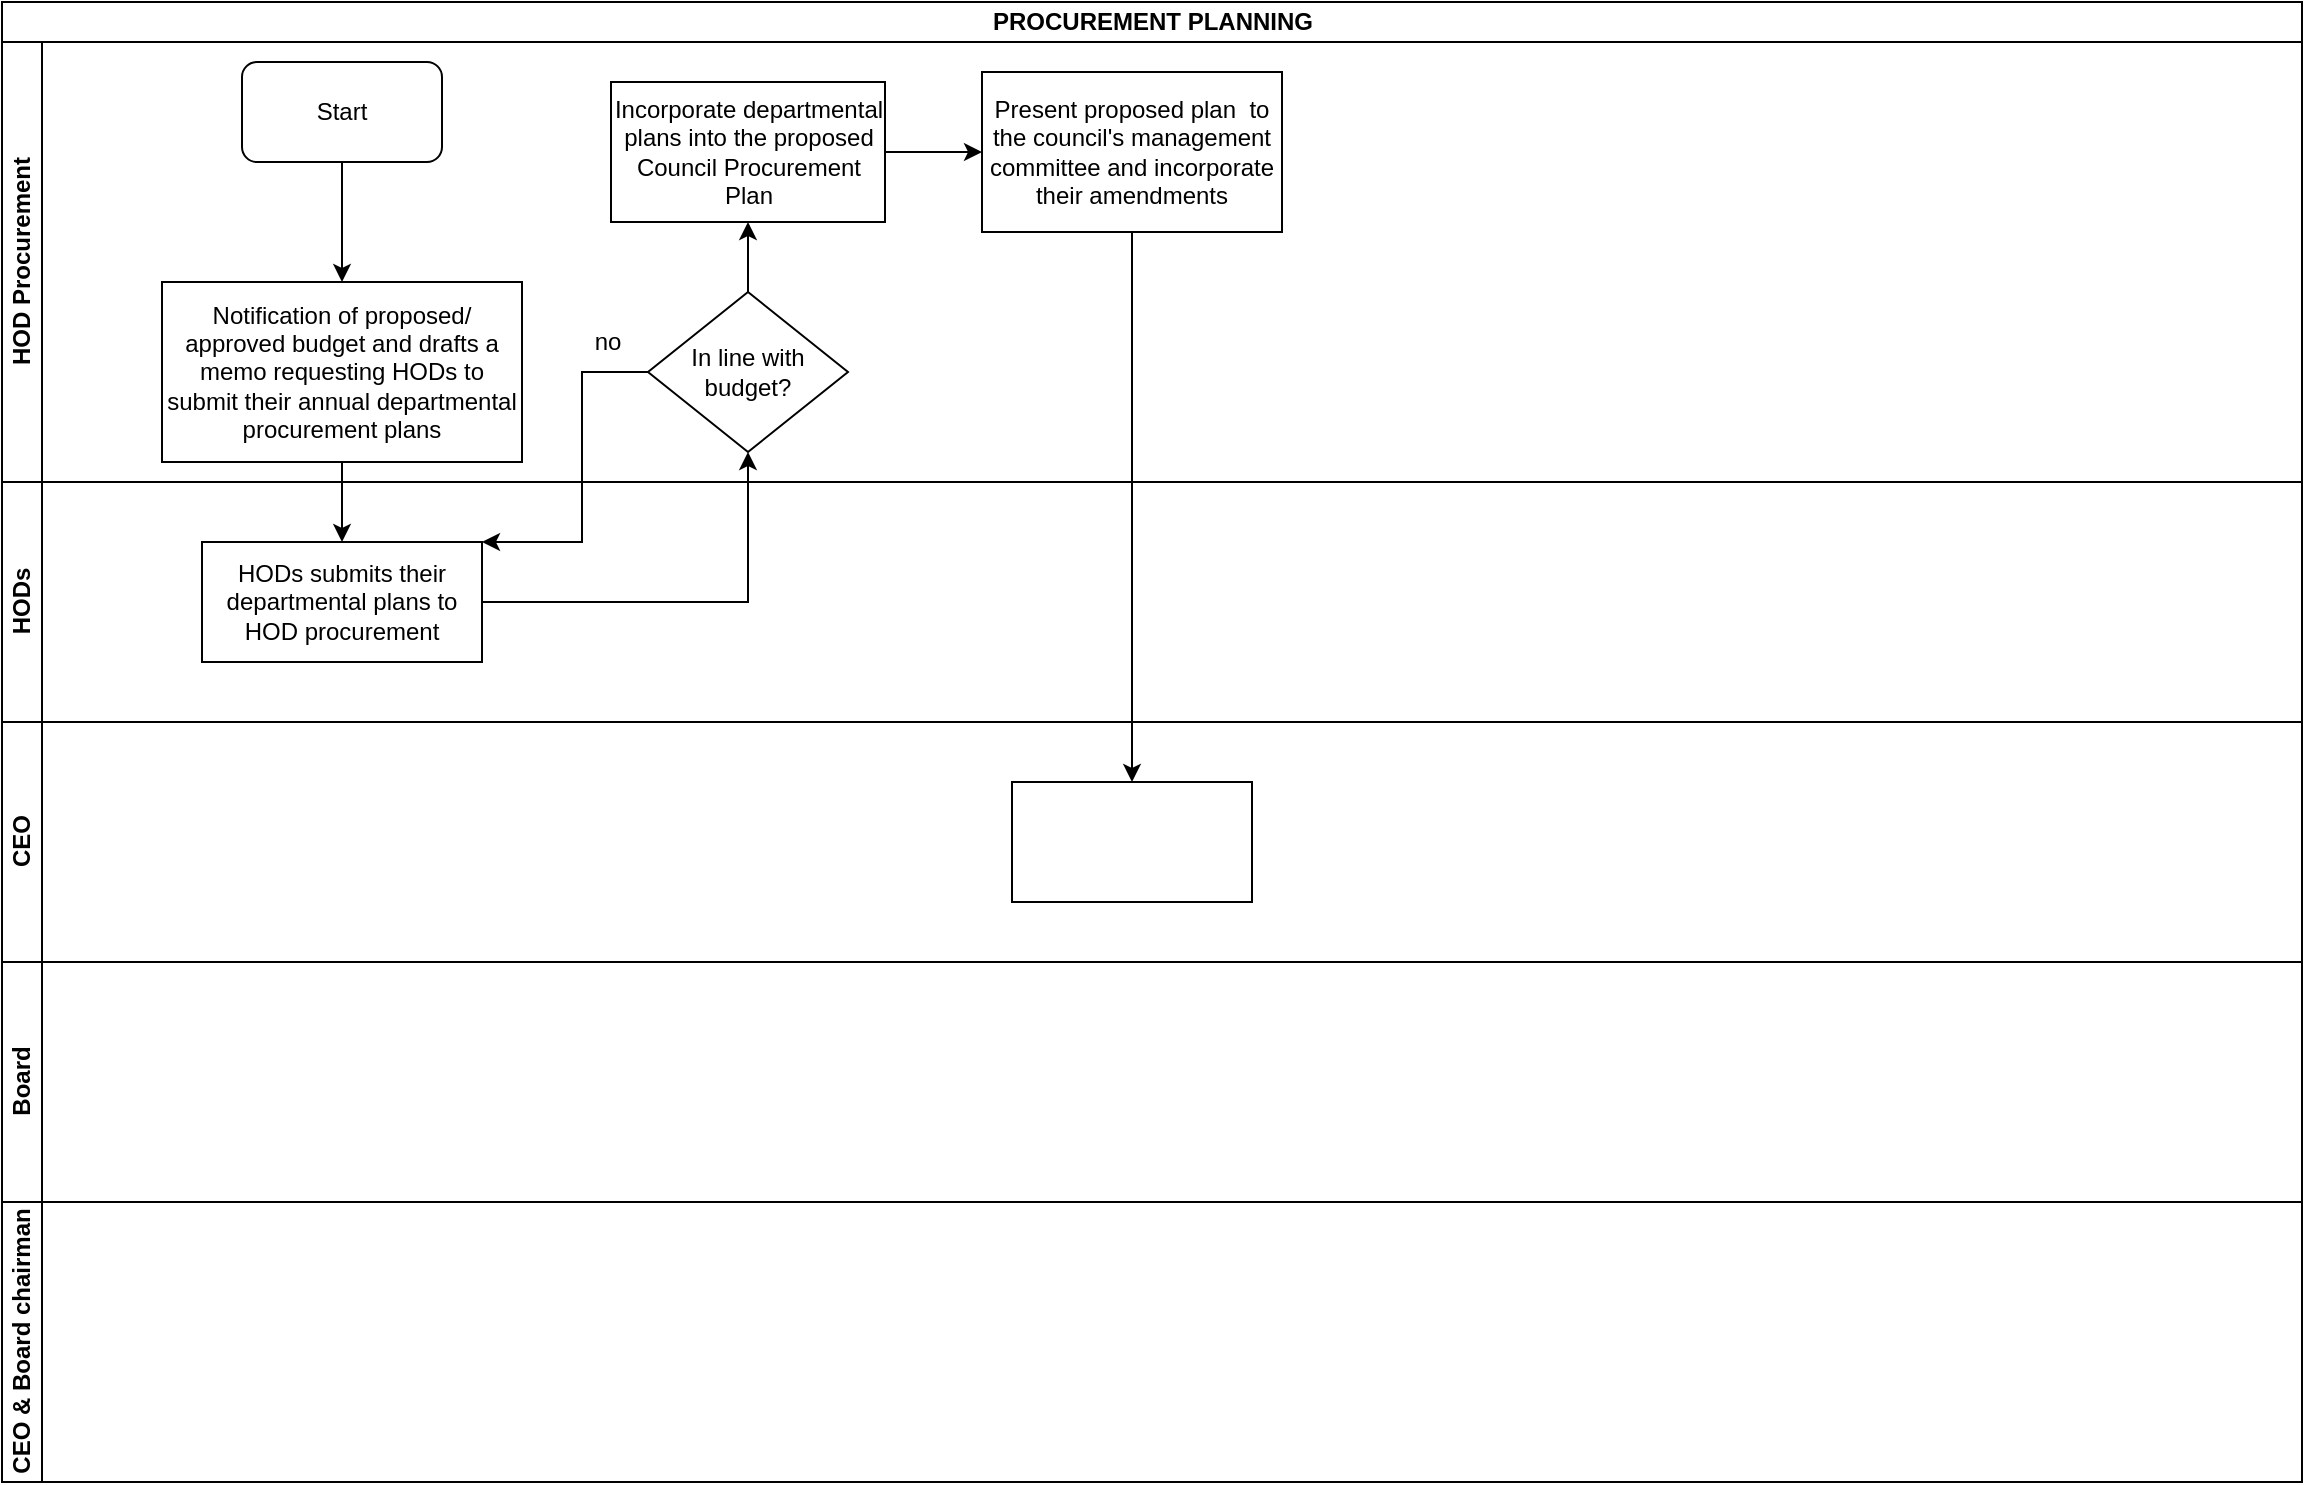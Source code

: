<mxfile version="13.10.9" type="github">
  <diagram id="Wip_ogKb_KeGrW0c2JbW" name="Page-1">
    <mxGraphModel dx="1038" dy="547" grid="1" gridSize="10" guides="1" tooltips="1" connect="1" arrows="1" fold="1" page="1" pageScale="1" pageWidth="1169" pageHeight="827" math="0" shadow="0">
      <root>
        <mxCell id="0" />
        <mxCell id="1" parent="0" />
        <mxCell id="Ye9BgQ4vWa-Wv21mzPnw-2" value="PROCUREMENT PLANNING" style="swimlane;html=1;childLayout=stackLayout;resizeParent=1;resizeParentMax=0;horizontal=1;startSize=20;horizontalStack=0;" vertex="1" parent="1">
          <mxGeometry x="10" y="10" width="1150" height="740" as="geometry" />
        </mxCell>
        <mxCell id="Ye9BgQ4vWa-Wv21mzPnw-3" value="HOD Procurement" style="swimlane;html=1;startSize=20;horizontal=0;" vertex="1" parent="Ye9BgQ4vWa-Wv21mzPnw-2">
          <mxGeometry y="20" width="1150" height="220" as="geometry" />
        </mxCell>
        <mxCell id="Ye9BgQ4vWa-Wv21mzPnw-8" value="Start" style="rounded=1;whiteSpace=wrap;html=1;" vertex="1" parent="Ye9BgQ4vWa-Wv21mzPnw-3">
          <mxGeometry x="120" y="10" width="100" height="50" as="geometry" />
        </mxCell>
        <mxCell id="Ye9BgQ4vWa-Wv21mzPnw-11" value="Notification of proposed/ approved budget and drafts a memo requesting HODs to submit their annual departmental procurement plans" style="rounded=0;whiteSpace=wrap;html=1;" vertex="1" parent="Ye9BgQ4vWa-Wv21mzPnw-3">
          <mxGeometry x="80" y="120" width="180" height="90" as="geometry" />
        </mxCell>
        <mxCell id="Ye9BgQ4vWa-Wv21mzPnw-10" value="" style="edgeStyle=orthogonalEdgeStyle;rounded=0;orthogonalLoop=1;jettySize=auto;html=1;entryX=0.5;entryY=0;entryDx=0;entryDy=0;" edge="1" parent="Ye9BgQ4vWa-Wv21mzPnw-3" source="Ye9BgQ4vWa-Wv21mzPnw-8" target="Ye9BgQ4vWa-Wv21mzPnw-11">
          <mxGeometry relative="1" as="geometry">
            <mxPoint x="170" y="135" as="targetPoint" />
          </mxGeometry>
        </mxCell>
        <mxCell id="Ye9BgQ4vWa-Wv21mzPnw-16" value="In line with budget?" style="rhombus;whiteSpace=wrap;html=1;" vertex="1" parent="Ye9BgQ4vWa-Wv21mzPnw-3">
          <mxGeometry x="323" y="125" width="100" height="80" as="geometry" />
        </mxCell>
        <mxCell id="Ye9BgQ4vWa-Wv21mzPnw-19" value="no" style="text;html=1;strokeColor=none;fillColor=none;align=center;verticalAlign=middle;whiteSpace=wrap;rounded=0;" vertex="1" parent="Ye9BgQ4vWa-Wv21mzPnw-3">
          <mxGeometry x="283" y="140" width="40" height="20" as="geometry" />
        </mxCell>
        <mxCell id="Ye9BgQ4vWa-Wv21mzPnw-20" value="Incorporate departmental plans into the proposed Council Procurement Plan" style="whiteSpace=wrap;html=1;" vertex="1" parent="Ye9BgQ4vWa-Wv21mzPnw-3">
          <mxGeometry x="304.5" y="20" width="137" height="70" as="geometry" />
        </mxCell>
        <mxCell id="Ye9BgQ4vWa-Wv21mzPnw-21" value="" style="edgeStyle=orthogonalEdgeStyle;rounded=0;orthogonalLoop=1;jettySize=auto;html=1;" edge="1" parent="Ye9BgQ4vWa-Wv21mzPnw-3" source="Ye9BgQ4vWa-Wv21mzPnw-16" target="Ye9BgQ4vWa-Wv21mzPnw-20">
          <mxGeometry relative="1" as="geometry" />
        </mxCell>
        <mxCell id="Ye9BgQ4vWa-Wv21mzPnw-22" value="Present proposed plan&amp;nbsp; to the council&#39;s management committee and incorporate their amendments" style="whiteSpace=wrap;html=1;" vertex="1" parent="Ye9BgQ4vWa-Wv21mzPnw-3">
          <mxGeometry x="490" y="15" width="150" height="80" as="geometry" />
        </mxCell>
        <mxCell id="Ye9BgQ4vWa-Wv21mzPnw-23" value="" style="edgeStyle=orthogonalEdgeStyle;rounded=0;orthogonalLoop=1;jettySize=auto;html=1;" edge="1" parent="Ye9BgQ4vWa-Wv21mzPnw-3" source="Ye9BgQ4vWa-Wv21mzPnw-20" target="Ye9BgQ4vWa-Wv21mzPnw-22">
          <mxGeometry relative="1" as="geometry" />
        </mxCell>
        <mxCell id="Ye9BgQ4vWa-Wv21mzPnw-4" value="HODs" style="swimlane;html=1;startSize=20;horizontal=0;" vertex="1" parent="Ye9BgQ4vWa-Wv21mzPnw-2">
          <mxGeometry y="240" width="1150" height="120" as="geometry" />
        </mxCell>
        <mxCell id="Ye9BgQ4vWa-Wv21mzPnw-12" value="HODs submits their departmental plans to HOD procurement" style="whiteSpace=wrap;html=1;rounded=0;" vertex="1" parent="Ye9BgQ4vWa-Wv21mzPnw-4">
          <mxGeometry x="100" y="30" width="140" height="60" as="geometry" />
        </mxCell>
        <mxCell id="Ye9BgQ4vWa-Wv21mzPnw-5" value="CEO" style="swimlane;html=1;startSize=20;horizontal=0;" vertex="1" parent="Ye9BgQ4vWa-Wv21mzPnw-2">
          <mxGeometry y="360" width="1150" height="120" as="geometry" />
        </mxCell>
        <mxCell id="Ye9BgQ4vWa-Wv21mzPnw-24" value="" style="whiteSpace=wrap;html=1;" vertex="1" parent="Ye9BgQ4vWa-Wv21mzPnw-5">
          <mxGeometry x="505" y="30" width="120" height="60" as="geometry" />
        </mxCell>
        <mxCell id="Ye9BgQ4vWa-Wv21mzPnw-6" value="Board" style="swimlane;html=1;startSize=20;horizontal=0;" vertex="1" parent="Ye9BgQ4vWa-Wv21mzPnw-2">
          <mxGeometry y="480" width="1150" height="120" as="geometry" />
        </mxCell>
        <mxCell id="Ye9BgQ4vWa-Wv21mzPnw-7" value="CEO &amp;amp; Board chairman" style="swimlane;html=1;startSize=20;horizontal=0;" vertex="1" parent="Ye9BgQ4vWa-Wv21mzPnw-2">
          <mxGeometry y="600" width="1150" height="140" as="geometry" />
        </mxCell>
        <mxCell id="Ye9BgQ4vWa-Wv21mzPnw-13" value="" style="edgeStyle=orthogonalEdgeStyle;rounded=0;orthogonalLoop=1;jettySize=auto;html=1;" edge="1" parent="Ye9BgQ4vWa-Wv21mzPnw-2" source="Ye9BgQ4vWa-Wv21mzPnw-11" target="Ye9BgQ4vWa-Wv21mzPnw-12">
          <mxGeometry relative="1" as="geometry" />
        </mxCell>
        <mxCell id="Ye9BgQ4vWa-Wv21mzPnw-15" value="" style="edgeStyle=orthogonalEdgeStyle;rounded=0;orthogonalLoop=1;jettySize=auto;html=1;entryX=0.5;entryY=1;entryDx=0;entryDy=0;" edge="1" parent="Ye9BgQ4vWa-Wv21mzPnw-2" source="Ye9BgQ4vWa-Wv21mzPnw-12" target="Ye9BgQ4vWa-Wv21mzPnw-16">
          <mxGeometry relative="1" as="geometry">
            <mxPoint x="380" y="215" as="targetPoint" />
          </mxGeometry>
        </mxCell>
        <mxCell id="Ye9BgQ4vWa-Wv21mzPnw-18" value="" style="edgeStyle=orthogonalEdgeStyle;rounded=0;orthogonalLoop=1;jettySize=auto;html=1;entryX=1;entryY=0;entryDx=0;entryDy=0;" edge="1" parent="Ye9BgQ4vWa-Wv21mzPnw-2" source="Ye9BgQ4vWa-Wv21mzPnw-16" target="Ye9BgQ4vWa-Wv21mzPnw-12">
          <mxGeometry relative="1" as="geometry">
            <mxPoint x="253" y="185" as="targetPoint" />
            <Array as="points">
              <mxPoint x="290" y="185" />
              <mxPoint x="290" y="270" />
            </Array>
          </mxGeometry>
        </mxCell>
        <mxCell id="Ye9BgQ4vWa-Wv21mzPnw-25" value="" style="edgeStyle=orthogonalEdgeStyle;rounded=0;orthogonalLoop=1;jettySize=auto;html=1;" edge="1" parent="Ye9BgQ4vWa-Wv21mzPnw-2" source="Ye9BgQ4vWa-Wv21mzPnw-22" target="Ye9BgQ4vWa-Wv21mzPnw-24">
          <mxGeometry relative="1" as="geometry" />
        </mxCell>
      </root>
    </mxGraphModel>
  </diagram>
</mxfile>

